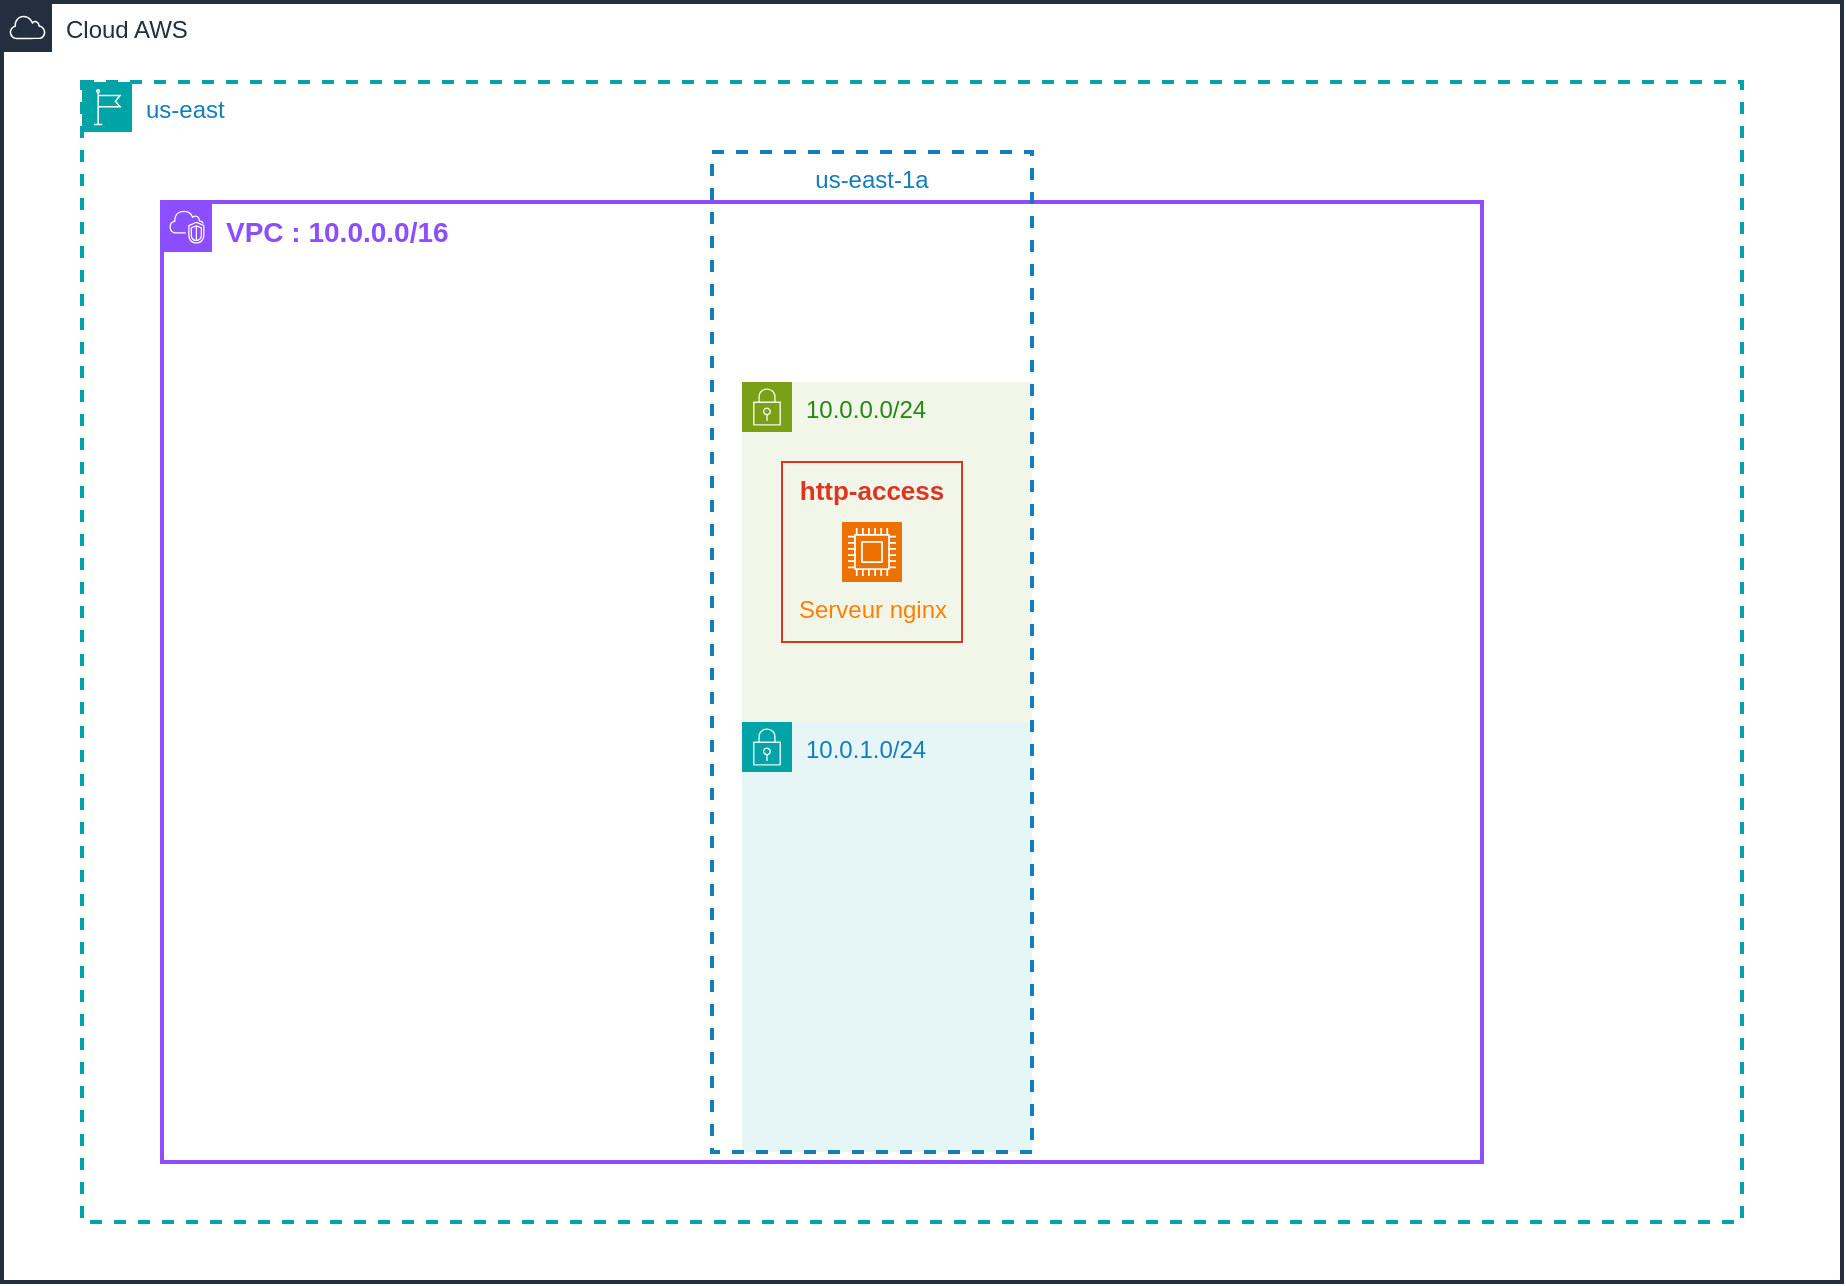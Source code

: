 <mxfile version="24.8.4" pages="3">
  <diagram name="Infrastructure-Réseau" id="94Gl2Tlmgv-evAe8zs64">
    <mxGraphModel grid="1" page="1" gridSize="10" guides="1" tooltips="1" connect="1" arrows="1" fold="1" pageScale="1" pageWidth="827" pageHeight="1169" math="0" shadow="0">
      <root>
        <mxCell id="0" />
        <mxCell id="1" parent="0" />
        <mxCell id="CWwyvx4FOUg666QDuLg1-1" value="Cloud AWS" style="points=[[0,0],[0.25,0],[0.5,0],[0.75,0],[1,0],[1,0.25],[1,0.5],[1,0.75],[1,1],[0.75,1],[0.5,1],[0.25,1],[0,1],[0,0.75],[0,0.5],[0,0.25]];outlineConnect=0;gradientColor=none;html=1;whiteSpace=wrap;fontSize=12;fontStyle=0;container=1;pointerEvents=0;collapsible=0;recursiveResize=0;shape=mxgraph.aws4.group;grIcon=mxgraph.aws4.group_aws_cloud;strokeColor=#232F3E;fillColor=none;verticalAlign=top;align=left;spacingLeft=30;fontColor=#232F3E;dashed=0;strokeWidth=2;" vertex="1" parent="1">
          <mxGeometry x="-450" y="270" width="920" height="640" as="geometry" />
        </mxCell>
        <mxCell id="CWwyvx4FOUg666QDuLg1-2" value="us-east" style="points=[[0,0],[0.25,0],[0.5,0],[0.75,0],[1,0],[1,0.25],[1,0.5],[1,0.75],[1,1],[0.75,1],[0.5,1],[0.25,1],[0,1],[0,0.75],[0,0.5],[0,0.25]];outlineConnect=0;gradientColor=none;html=1;whiteSpace=wrap;fontSize=12;fontStyle=0;container=1;pointerEvents=0;collapsible=0;recursiveResize=0;shape=mxgraph.aws4.group;grIcon=mxgraph.aws4.group_region;strokeColor=#00A4A6;fillColor=none;verticalAlign=top;align=left;spacingLeft=30;fontColor=#147EBA;dashed=1;strokeWidth=2;" vertex="1" parent="CWwyvx4FOUg666QDuLg1-1">
          <mxGeometry x="40" y="40" width="830" height="570" as="geometry" />
        </mxCell>
        <mxCell id="CWwyvx4FOUg666QDuLg1-3" value="&lt;b style=&quot;color: rgb(140, 79, 255); font-size: 14px;&quot;&gt;VPC : 10.0.0.0/16&lt;/b&gt;" style="points=[[0,0],[0.25,0],[0.5,0],[0.75,0],[1,0],[1,0.25],[1,0.5],[1,0.75],[1,1],[0.75,1],[0.5,1],[0.25,1],[0,1],[0,0.75],[0,0.5],[0,0.25]];outlineConnect=0;gradientColor=none;html=1;whiteSpace=wrap;fontSize=12;fontStyle=0;container=1;pointerEvents=0;collapsible=0;recursiveResize=0;shape=mxgraph.aws4.group;grIcon=mxgraph.aws4.group_vpc2;strokeColor=#8C4FFF;fillColor=none;verticalAlign=top;align=left;spacingLeft=30;fontColor=#AAB7B8;dashed=0;strokeWidth=2;" vertex="1" parent="CWwyvx4FOUg666QDuLg1-2">
          <mxGeometry x="40" y="60" width="660" height="480" as="geometry" />
        </mxCell>
        <mxCell id="CWwyvx4FOUg666QDuLg1-5" value="10.0.0.0/24" style="points=[[0,0],[0.25,0],[0.5,0],[0.75,0],[1,0],[1,0.25],[1,0.5],[1,0.75],[1,1],[0.75,1],[0.5,1],[0.25,1],[0,1],[0,0.75],[0,0.5],[0,0.25]];outlineConnect=0;gradientColor=none;html=1;whiteSpace=wrap;fontSize=12;fontStyle=0;container=1;pointerEvents=0;collapsible=0;recursiveResize=0;shape=mxgraph.aws4.group;grIcon=mxgraph.aws4.group_security_group;grStroke=0;strokeColor=#7AA116;fillColor=#F2F6E8;verticalAlign=top;align=left;spacingLeft=30;fontColor=#248814;dashed=0;strokeWidth=2;" vertex="1" parent="CWwyvx4FOUg666QDuLg1-3">
          <mxGeometry x="290" y="90" width="145" height="380" as="geometry" />
        </mxCell>
        <mxCell id="CWwyvx4FOUg666QDuLg1-6" value="&lt;b&gt;&lt;font style=&quot;font-size: 13px;&quot;&gt;http-access&lt;/font&gt;&lt;/b&gt;" style="fillColor=none;strokeColor=#DD3522;verticalAlign=top;fontStyle=0;fontColor=#DD3522;whiteSpace=wrap;html=1;" vertex="1" parent="CWwyvx4FOUg666QDuLg1-5">
          <mxGeometry x="20" y="40" width="90" height="90" as="geometry" />
        </mxCell>
        <mxCell id="CWwyvx4FOUg666QDuLg1-7" value="&lt;font style=&quot;color: rgb(255, 128, 0);&quot;&gt;Serveur nginx&lt;/font&gt;" style="sketch=0;points=[[0,0,0],[0.25,0,0],[0.5,0,0],[0.75,0,0],[1,0,0],[0,1,0],[0.25,1,0],[0.5,1,0],[0.75,1,0],[1,1,0],[0,0.25,0],[0,0.5,0],[0,0.75,0],[1,0.25,0],[1,0.5,0],[1,0.75,0]];outlineConnect=0;fontColor=#232F3E;fillColor=#ED7100;strokeColor=#ffffff;dashed=0;verticalLabelPosition=bottom;verticalAlign=top;align=center;html=1;fontSize=12;fontStyle=0;aspect=fixed;shape=mxgraph.aws4.resourceIcon;resIcon=mxgraph.aws4.compute;" vertex="1" parent="CWwyvx4FOUg666QDuLg1-5">
          <mxGeometry x="50" y="70" width="30" height="30" as="geometry" />
        </mxCell>
        <mxCell id="CWwyvx4FOUg666QDuLg1-8" value="10.0.1.0/24" style="points=[[0,0],[0.25,0],[0.5,0],[0.75,0],[1,0],[1,0.25],[1,0.5],[1,0.75],[1,1],[0.75,1],[0.5,1],[0.25,1],[0,1],[0,0.75],[0,0.5],[0,0.25]];outlineConnect=0;gradientColor=none;html=1;whiteSpace=wrap;fontSize=12;fontStyle=0;container=1;pointerEvents=0;collapsible=0;recursiveResize=0;shape=mxgraph.aws4.group;grIcon=mxgraph.aws4.group_security_group;grStroke=0;strokeColor=#00A4A6;fillColor=#E6F6F7;verticalAlign=top;align=left;spacingLeft=30;fontColor=#147EBA;dashed=0;" vertex="1" parent="CWwyvx4FOUg666QDuLg1-3">
          <mxGeometry x="290" y="260" width="145" height="215" as="geometry" />
        </mxCell>
        <mxCell id="CWwyvx4FOUg666QDuLg1-4" value="us-east-1a" style="fillColor=none;strokeColor=#147EBA;dashed=1;verticalAlign=top;fontStyle=0;fontColor=#147EBA;whiteSpace=wrap;html=1;strokeWidth=2;" vertex="1" parent="CWwyvx4FOUg666QDuLg1-8">
          <mxGeometry x="-15" y="-285" width="160" height="500" as="geometry" />
        </mxCell>
      </root>
    </mxGraphModel>
  </diagram>
  <diagram id="CDr2vQjaK10Peb54q4hv" name="Infrastructure-Réseau-2">
    <mxGraphModel dx="2547" dy="1182" grid="1" gridSize="10" guides="1" tooltips="1" connect="1" arrows="1" fold="1" page="1" pageScale="1" pageWidth="827" pageHeight="1169" math="0" shadow="0">
      <root>
        <mxCell id="0" />
        <mxCell id="1" parent="0" />
        <mxCell id="HDjwXl0yurooxQBujUng-1" value="Cloud AWS" style="points=[[0,0],[0.25,0],[0.5,0],[0.75,0],[1,0],[1,0.25],[1,0.5],[1,0.75],[1,1],[0.75,1],[0.5,1],[0.25,1],[0,1],[0,0.75],[0,0.5],[0,0.25]];outlineConnect=0;gradientColor=none;html=1;whiteSpace=wrap;fontSize=12;fontStyle=0;container=1;pointerEvents=0;collapsible=0;recursiveResize=0;shape=mxgraph.aws4.group;grIcon=mxgraph.aws4.group_aws_cloud;strokeColor=#232F3E;fillColor=none;verticalAlign=top;align=left;spacingLeft=30;fontColor=#232F3E;dashed=0;strokeWidth=2;" vertex="1" parent="1">
          <mxGeometry x="-674" y="220" width="520" height="640" as="geometry" />
        </mxCell>
        <mxCell id="HDjwXl0yurooxQBujUng-2" value="us-east" style="points=[[0,0],[0.25,0],[0.5,0],[0.75,0],[1,0],[1,0.25],[1,0.5],[1,0.75],[1,1],[0.75,1],[0.5,1],[0.25,1],[0,1],[0,0.75],[0,0.5],[0,0.25]];outlineConnect=0;gradientColor=none;html=1;whiteSpace=wrap;fontSize=12;fontStyle=0;container=1;pointerEvents=0;collapsible=0;recursiveResize=0;shape=mxgraph.aws4.group;grIcon=mxgraph.aws4.group_region;strokeColor=#00A4A6;fillColor=none;verticalAlign=top;align=left;spacingLeft=30;fontColor=#147EBA;dashed=1;strokeWidth=2;" vertex="1" parent="HDjwXl0yurooxQBujUng-1">
          <mxGeometry x="40" y="40" width="440" height="570" as="geometry" />
        </mxCell>
        <mxCell id="HDjwXl0yurooxQBujUng-3" value="&lt;b style=&quot;color: rgb(140, 79, 255); font-size: 14px;&quot;&gt;VPC : 10.0.0.0/16&lt;/b&gt;" style="points=[[0,0],[0.25,0],[0.5,0],[0.75,0],[1,0],[1,0.25],[1,0.5],[1,0.75],[1,1],[0.75,1],[0.5,1],[0.25,1],[0,1],[0,0.75],[0,0.5],[0,0.25]];outlineConnect=0;gradientColor=none;html=1;whiteSpace=wrap;fontSize=12;fontStyle=0;container=1;pointerEvents=0;collapsible=0;recursiveResize=0;shape=mxgraph.aws4.group;grIcon=mxgraph.aws4.group_vpc2;strokeColor=#8C4FFF;fillColor=none;verticalAlign=top;align=left;spacingLeft=30;fontColor=#AAB7B8;dashed=0;strokeWidth=2;" vertex="1" parent="HDjwXl0yurooxQBujUng-2">
          <mxGeometry x="40" y="60" width="360" height="480" as="geometry" />
        </mxCell>
        <mxCell id="HDjwXl0yurooxQBujUng-4" value="us-east-1a" style="fillColor=none;strokeColor=#147EBA;dashed=1;verticalAlign=top;fontStyle=0;fontColor=#147EBA;whiteSpace=wrap;html=1;strokeWidth=2;" vertex="1" parent="HDjwXl0yurooxQBujUng-3">
          <mxGeometry x="100" y="-40" width="160" height="500" as="geometry" />
        </mxCell>
        <mxCell id="HDjwXl0yurooxQBujUng-5" value="10.0.0.0/24" style="points=[[0,0],[0.25,0],[0.5,0],[0.75,0],[1,0],[1,0.25],[1,0.5],[1,0.75],[1,1],[0.75,1],[0.5,1],[0.25,1],[0,1],[0,0.75],[0,0.5],[0,0.25]];outlineConnect=0;gradientColor=none;html=1;whiteSpace=wrap;fontSize=12;fontStyle=0;container=1;pointerEvents=0;collapsible=0;recursiveResize=0;shape=mxgraph.aws4.group;grIcon=mxgraph.aws4.group_security_group;grStroke=0;strokeColor=#7AA116;fillColor=#F2F6E8;verticalAlign=top;align=left;spacingLeft=30;fontColor=#248814;dashed=0;strokeWidth=2;" vertex="1" parent="HDjwXl0yurooxQBujUng-3">
          <mxGeometry x="115" y="90" width="130" height="140" as="geometry" />
        </mxCell>
        <mxCell id="HDjwXl0yurooxQBujUng-6" value="&lt;b&gt;&lt;font style=&quot;font-size: 13px;&quot;&gt;http-access&lt;/font&gt;&lt;/b&gt;" style="fillColor=none;strokeColor=#DD3522;verticalAlign=top;fontStyle=0;fontColor=#DD3522;whiteSpace=wrap;html=1;" vertex="1" parent="HDjwXl0yurooxQBujUng-5">
          <mxGeometry x="20" y="30" width="90" height="100" as="geometry" />
        </mxCell>
        <mxCell id="HDjwXl0yurooxQBujUng-7" value="&lt;font color=&quot;#ff8000&quot;&gt;Application&lt;/font&gt;&lt;div&gt;&lt;font color=&quot;#ff8000&quot;&gt;&lt;i&gt;fullstack&lt;/i&gt;&lt;/font&gt;&lt;/div&gt;" style="sketch=0;points=[[0,0,0],[0.25,0,0],[0.5,0,0],[0.75,0,0],[1,0,0],[0,1,0],[0.25,1,0],[0.5,1,0],[0.75,1,0],[1,1,0],[0,0.25,0],[0,0.5,0],[0,0.75,0],[1,0.25,0],[1,0.5,0],[1,0.75,0]];outlineConnect=0;fontColor=#232F3E;fillColor=#ED7100;strokeColor=#ffffff;dashed=0;verticalLabelPosition=bottom;verticalAlign=top;align=right;html=1;fontSize=12;fontStyle=0;aspect=fixed;shape=mxgraph.aws4.resourceIcon;resIcon=mxgraph.aws4.compute;labelPosition=right;" vertex="1" parent="HDjwXl0yurooxQBujUng-5">
          <mxGeometry x="32" y="60" width="30" height="30" as="geometry" />
        </mxCell>
        <mxCell id="HDjwXl0yurooxQBujUng-8" value="" style="shape=image;html=1;verticalAlign=top;verticalLabelPosition=bottom;labelBackgroundColor=#ffffff;imageAspect=0;aspect=fixed;image=https://cdn0.iconfinder.com/data/icons/social-media-2104/24/social_media_social_media_logo_docker-128.png" vertex="1" parent="HDjwXl0yurooxQBujUng-5">
          <mxGeometry x="67" y="56" width="38" height="38" as="geometry" />
        </mxCell>
        <mxCell id="HDjwXl0yurooxQBujUng-9" value="10.0.1.0/24" style="points=[[0,0],[0.25,0],[0.5,0],[0.75,0],[1,0],[1,0.25],[1,0.5],[1,0.75],[1,1],[0.75,1],[0.5,1],[0.25,1],[0,1],[0,0.75],[0,0.5],[0,0.25]];outlineConnect=0;gradientColor=none;html=1;whiteSpace=wrap;fontSize=12;fontStyle=0;container=1;pointerEvents=0;collapsible=0;recursiveResize=0;shape=mxgraph.aws4.group;grIcon=mxgraph.aws4.group_security_group;grStroke=0;strokeColor=#00A4A6;fillColor=#E6F6F7;verticalAlign=top;align=left;spacingLeft=30;fontColor=#147EBA;dashed=0;" vertex="1" parent="HDjwXl0yurooxQBujUng-3">
          <mxGeometry x="115" y="260" width="130" height="130" as="geometry" />
        </mxCell>
        <mxCell id="HDjwXl0yurooxQBujUng-10" value="" style="sketch=0;outlineConnect=0;fontColor=#232F3E;gradientColor=none;fillColor=#8C4FFF;strokeColor=none;dashed=0;verticalLabelPosition=bottom;verticalAlign=top;align=center;html=1;fontSize=12;fontStyle=0;aspect=fixed;pointerEvents=1;shape=mxgraph.aws4.internet_gateway;" vertex="1" parent="HDjwXl0yurooxQBujUng-3">
          <mxGeometry x="300" y="-20" width="40" height="40" as="geometry" />
        </mxCell>
      </root>
    </mxGraphModel>
  </diagram>
  <diagram id="LPVJtK9rj6MnDUY9xsZE" name="Infrastructure-Docker">
    <mxGraphModel dx="1720" dy="1182" grid="1" gridSize="10" guides="1" tooltips="1" connect="1" arrows="1" fold="1" page="1" pageScale="1" pageWidth="827" pageHeight="1169" math="0" shadow="0">
      <root>
        <mxCell id="0" />
        <mxCell id="1" parent="0" />
        <mxCell id="RqQAhdTTkDdNJMIUkBv4-1" style="edgeStyle=none;curved=1;rounded=0;orthogonalLoop=1;jettySize=auto;html=1;exitX=0.5;exitY=0;exitDx=0;exitDy=0;entryX=0;entryY=0.75;entryDx=0;entryDy=0;fontSize=12;startSize=8;endSize=8;startArrow=classic;startFill=0;endArrow=none;" edge="1" parent="1" source="RqQAhdTTkDdNJMIUkBv4-3" target="RqQAhdTTkDdNJMIUkBv4-10">
          <mxGeometry relative="1" as="geometry" />
        </mxCell>
        <mxCell id="RqQAhdTTkDdNJMIUkBv4-2" value="jellyfin.mydomain.com" style="edgeLabel;html=1;align=center;verticalAlign=middle;resizable=0;points=[];fontSize=14;fontStyle=1" connectable="0" vertex="1" parent="RqQAhdTTkDdNJMIUkBv4-1">
          <mxGeometry x="0.02" y="1" relative="1" as="geometry">
            <mxPoint x="1" as="offset" />
          </mxGeometry>
        </mxCell>
        <mxCell id="RqQAhdTTkDdNJMIUkBv4-3" value="Jellyfin&#xa;jellyfin.mydomain.com&#xa;Port 8096" style="swimlane;startSize=50;" vertex="1" parent="1">
          <mxGeometry x="39" y="610" width="200" height="200" as="geometry" />
        </mxCell>
        <mxCell id="RqQAhdTTkDdNJMIUkBv4-4" style="edgeStyle=none;curved=1;rounded=0;orthogonalLoop=1;jettySize=auto;html=1;exitX=0.5;exitY=0;exitDx=0;exitDy=0;entryX=0.5;entryY=1;entryDx=0;entryDy=0;fontSize=12;startSize=8;endSize=8;startArrow=classic;startFill=0;endArrow=none;" edge="1" parent="1" source="RqQAhdTTkDdNJMIUkBv4-6" target="RqQAhdTTkDdNJMIUkBv4-10">
          <mxGeometry relative="1" as="geometry" />
        </mxCell>
        <mxCell id="RqQAhdTTkDdNJMIUkBv4-5" value="nextcloud.mydomain.com" style="edgeLabel;html=1;align=center;verticalAlign=middle;resizable=0;points=[];fontSize=14;fontStyle=1" connectable="0" vertex="1" parent="RqQAhdTTkDdNJMIUkBv4-4">
          <mxGeometry x="0.198" y="1" relative="1" as="geometry">
            <mxPoint as="offset" />
          </mxGeometry>
        </mxCell>
        <mxCell id="RqQAhdTTkDdNJMIUkBv4-6" value="Nextcloud&#xa;nextcloud.mydomain.com&#xa;Port 80" style="swimlane;startSize=50;" vertex="1" parent="1">
          <mxGeometry x="312.5" y="610" width="200" height="200" as="geometry" />
        </mxCell>
        <mxCell id="RqQAhdTTkDdNJMIUkBv4-7" style="edgeStyle=none;curved=1;rounded=0;orthogonalLoop=1;jettySize=auto;html=1;exitX=0.5;exitY=0;exitDx=0;exitDy=0;entryX=1;entryY=0.75;entryDx=0;entryDy=0;fontSize=12;startSize=8;endSize=8;startArrow=classic;startFill=0;endArrow=none;" edge="1" parent="1" source="RqQAhdTTkDdNJMIUkBv4-9" target="RqQAhdTTkDdNJMIUkBv4-10">
          <mxGeometry relative="1" as="geometry" />
        </mxCell>
        <mxCell id="RqQAhdTTkDdNJMIUkBv4-8" value="&lt;font&gt;portainer.mydomain.com&lt;/font&gt;" style="edgeLabel;html=1;align=center;verticalAlign=middle;resizable=0;points=[];fontSize=14;fontStyle=1" connectable="0" vertex="1" parent="RqQAhdTTkDdNJMIUkBv4-7">
          <mxGeometry x="0.029" y="4" relative="1" as="geometry">
            <mxPoint as="offset" />
          </mxGeometry>
        </mxCell>
        <mxCell id="RqQAhdTTkDdNJMIUkBv4-9" value="Portainer&#xa;portainer.mydomain.com&#xa;Port 9000" style="swimlane;startSize=50;" vertex="1" parent="1">
          <mxGeometry x="589" y="610" width="200" height="200" as="geometry" />
        </mxCell>
        <mxCell id="RqQAhdTTkDdNJMIUkBv4-10" value="Traefik&#xa;mydomain.com" style="swimlane;startSize=50;" vertex="1" parent="1">
          <mxGeometry x="314" y="310" width="200" height="200" as="geometry" />
        </mxCell>
        <mxCell id="RqQAhdTTkDdNJMIUkBv4-11" value="" style="swimlane;startSize=0;labelPosition=left;verticalLabelPosition=middle;align=right;verticalAlign=middle;" vertex="1" parent="1">
          <mxGeometry x="20" y="260" width="790" height="610" as="geometry" />
        </mxCell>
        <mxCell id="RqQAhdTTkDdNJMIUkBv4-12" value="" style="shape=image;html=1;verticalAlign=top;verticalLabelPosition=bottom;labelBackgroundColor=#ffffff;imageAspect=0;aspect=fixed;image=https://cdn2.iconfinder.com/data/icons/boxicons-logos/24/bxl-docker-128.png" vertex="1" parent="RqQAhdTTkDdNJMIUkBv4-11">
          <mxGeometry x="680" y="10" width="108" height="108" as="geometry" />
        </mxCell>
      </root>
    </mxGraphModel>
  </diagram>
</mxfile>
